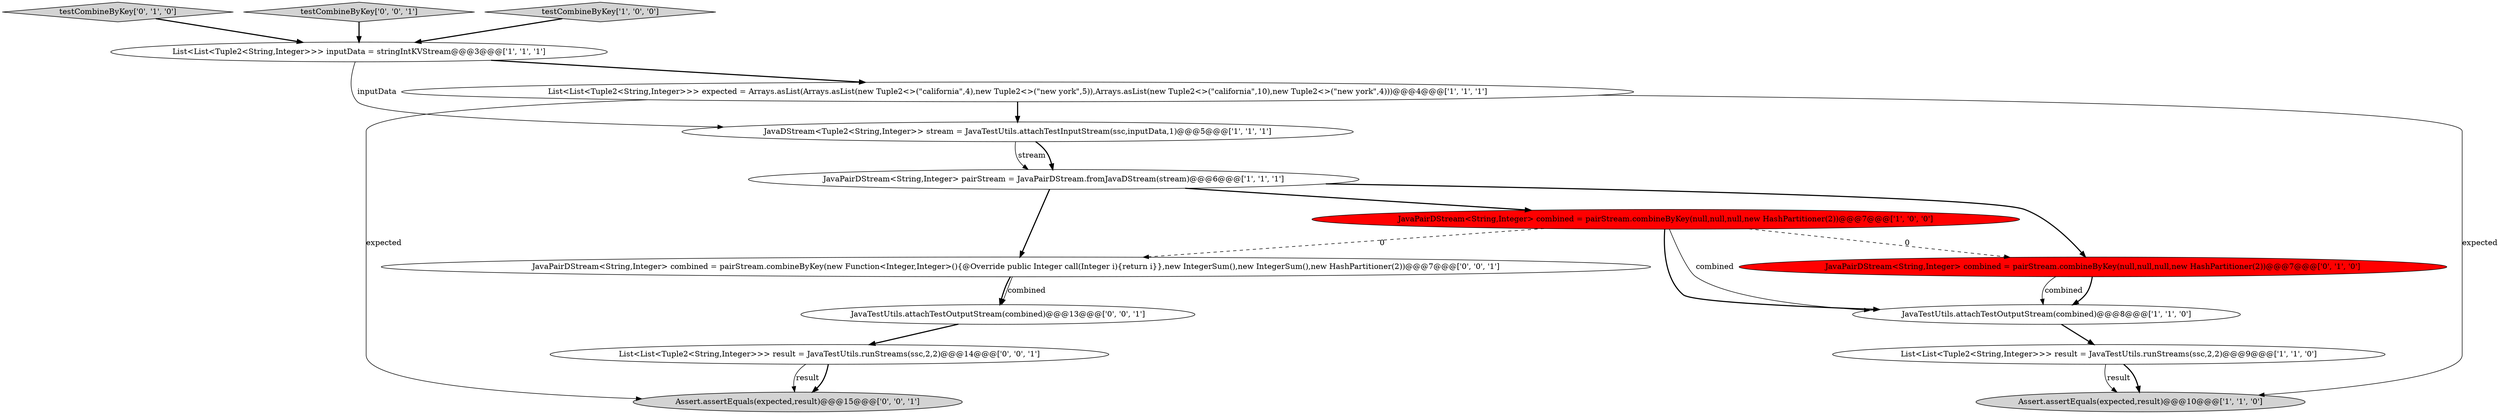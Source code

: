 digraph {
1 [style = filled, label = "List<List<Tuple2<String,Integer>>> inputData = stringIntKVStream@@@3@@@['1', '1', '1']", fillcolor = white, shape = ellipse image = "AAA0AAABBB1BBB"];
13 [style = filled, label = "JavaTestUtils.attachTestOutputStream(combined)@@@13@@@['0', '0', '1']", fillcolor = white, shape = ellipse image = "AAA0AAABBB3BBB"];
12 [style = filled, label = "Assert.assertEquals(expected,result)@@@15@@@['0', '0', '1']", fillcolor = lightgray, shape = ellipse image = "AAA0AAABBB3BBB"];
5 [style = filled, label = "List<List<Tuple2<String,Integer>>> result = JavaTestUtils.runStreams(ssc,2,2)@@@9@@@['1', '1', '0']", fillcolor = white, shape = ellipse image = "AAA0AAABBB1BBB"];
10 [style = filled, label = "testCombineByKey['0', '1', '0']", fillcolor = lightgray, shape = diamond image = "AAA0AAABBB2BBB"];
0 [style = filled, label = "JavaTestUtils.attachTestOutputStream(combined)@@@8@@@['1', '1', '0']", fillcolor = white, shape = ellipse image = "AAA0AAABBB1BBB"];
8 [style = filled, label = "Assert.assertEquals(expected,result)@@@10@@@['1', '1', '0']", fillcolor = lightgray, shape = ellipse image = "AAA0AAABBB1BBB"];
9 [style = filled, label = "JavaPairDStream<String,Integer> combined = pairStream.combineByKey(null,null,null,new HashPartitioner(2))@@@7@@@['0', '1', '0']", fillcolor = red, shape = ellipse image = "AAA1AAABBB2BBB"];
15 [style = filled, label = "List<List<Tuple2<String,Integer>>> result = JavaTestUtils.runStreams(ssc,2,2)@@@14@@@['0', '0', '1']", fillcolor = white, shape = ellipse image = "AAA0AAABBB3BBB"];
2 [style = filled, label = "JavaDStream<Tuple2<String,Integer>> stream = JavaTestUtils.attachTestInputStream(ssc,inputData,1)@@@5@@@['1', '1', '1']", fillcolor = white, shape = ellipse image = "AAA0AAABBB1BBB"];
14 [style = filled, label = "JavaPairDStream<String,Integer> combined = pairStream.combineByKey(new Function<Integer,Integer>(){@Override public Integer call(Integer i){return i}},new IntegerSum(),new IntegerSum(),new HashPartitioner(2))@@@7@@@['0', '0', '1']", fillcolor = white, shape = ellipse image = "AAA0AAABBB3BBB"];
11 [style = filled, label = "testCombineByKey['0', '0', '1']", fillcolor = lightgray, shape = diamond image = "AAA0AAABBB3BBB"];
6 [style = filled, label = "JavaPairDStream<String,Integer> pairStream = JavaPairDStream.fromJavaDStream(stream)@@@6@@@['1', '1', '1']", fillcolor = white, shape = ellipse image = "AAA0AAABBB1BBB"];
3 [style = filled, label = "JavaPairDStream<String,Integer> combined = pairStream.combineByKey(null,null,null,new HashPartitioner(2))@@@7@@@['1', '0', '0']", fillcolor = red, shape = ellipse image = "AAA1AAABBB1BBB"];
4 [style = filled, label = "List<List<Tuple2<String,Integer>>> expected = Arrays.asList(Arrays.asList(new Tuple2<>(\"california\",4),new Tuple2<>(\"new york\",5)),Arrays.asList(new Tuple2<>(\"california\",10),new Tuple2<>(\"new york\",4)))@@@4@@@['1', '1', '1']", fillcolor = white, shape = ellipse image = "AAA0AAABBB1BBB"];
7 [style = filled, label = "testCombineByKey['1', '0', '0']", fillcolor = lightgray, shape = diamond image = "AAA0AAABBB1BBB"];
4->8 [style = solid, label="expected"];
6->3 [style = bold, label=""];
5->8 [style = bold, label=""];
1->4 [style = bold, label=""];
7->1 [style = bold, label=""];
9->0 [style = bold, label=""];
2->6 [style = solid, label="stream"];
14->13 [style = solid, label="combined"];
11->1 [style = bold, label=""];
2->6 [style = bold, label=""];
4->2 [style = bold, label=""];
1->2 [style = solid, label="inputData"];
3->0 [style = bold, label=""];
5->8 [style = solid, label="result"];
6->14 [style = bold, label=""];
4->12 [style = solid, label="expected"];
3->9 [style = dashed, label="0"];
15->12 [style = bold, label=""];
13->15 [style = bold, label=""];
14->13 [style = bold, label=""];
6->9 [style = bold, label=""];
3->14 [style = dashed, label="0"];
10->1 [style = bold, label=""];
9->0 [style = solid, label="combined"];
15->12 [style = solid, label="result"];
0->5 [style = bold, label=""];
3->0 [style = solid, label="combined"];
}
